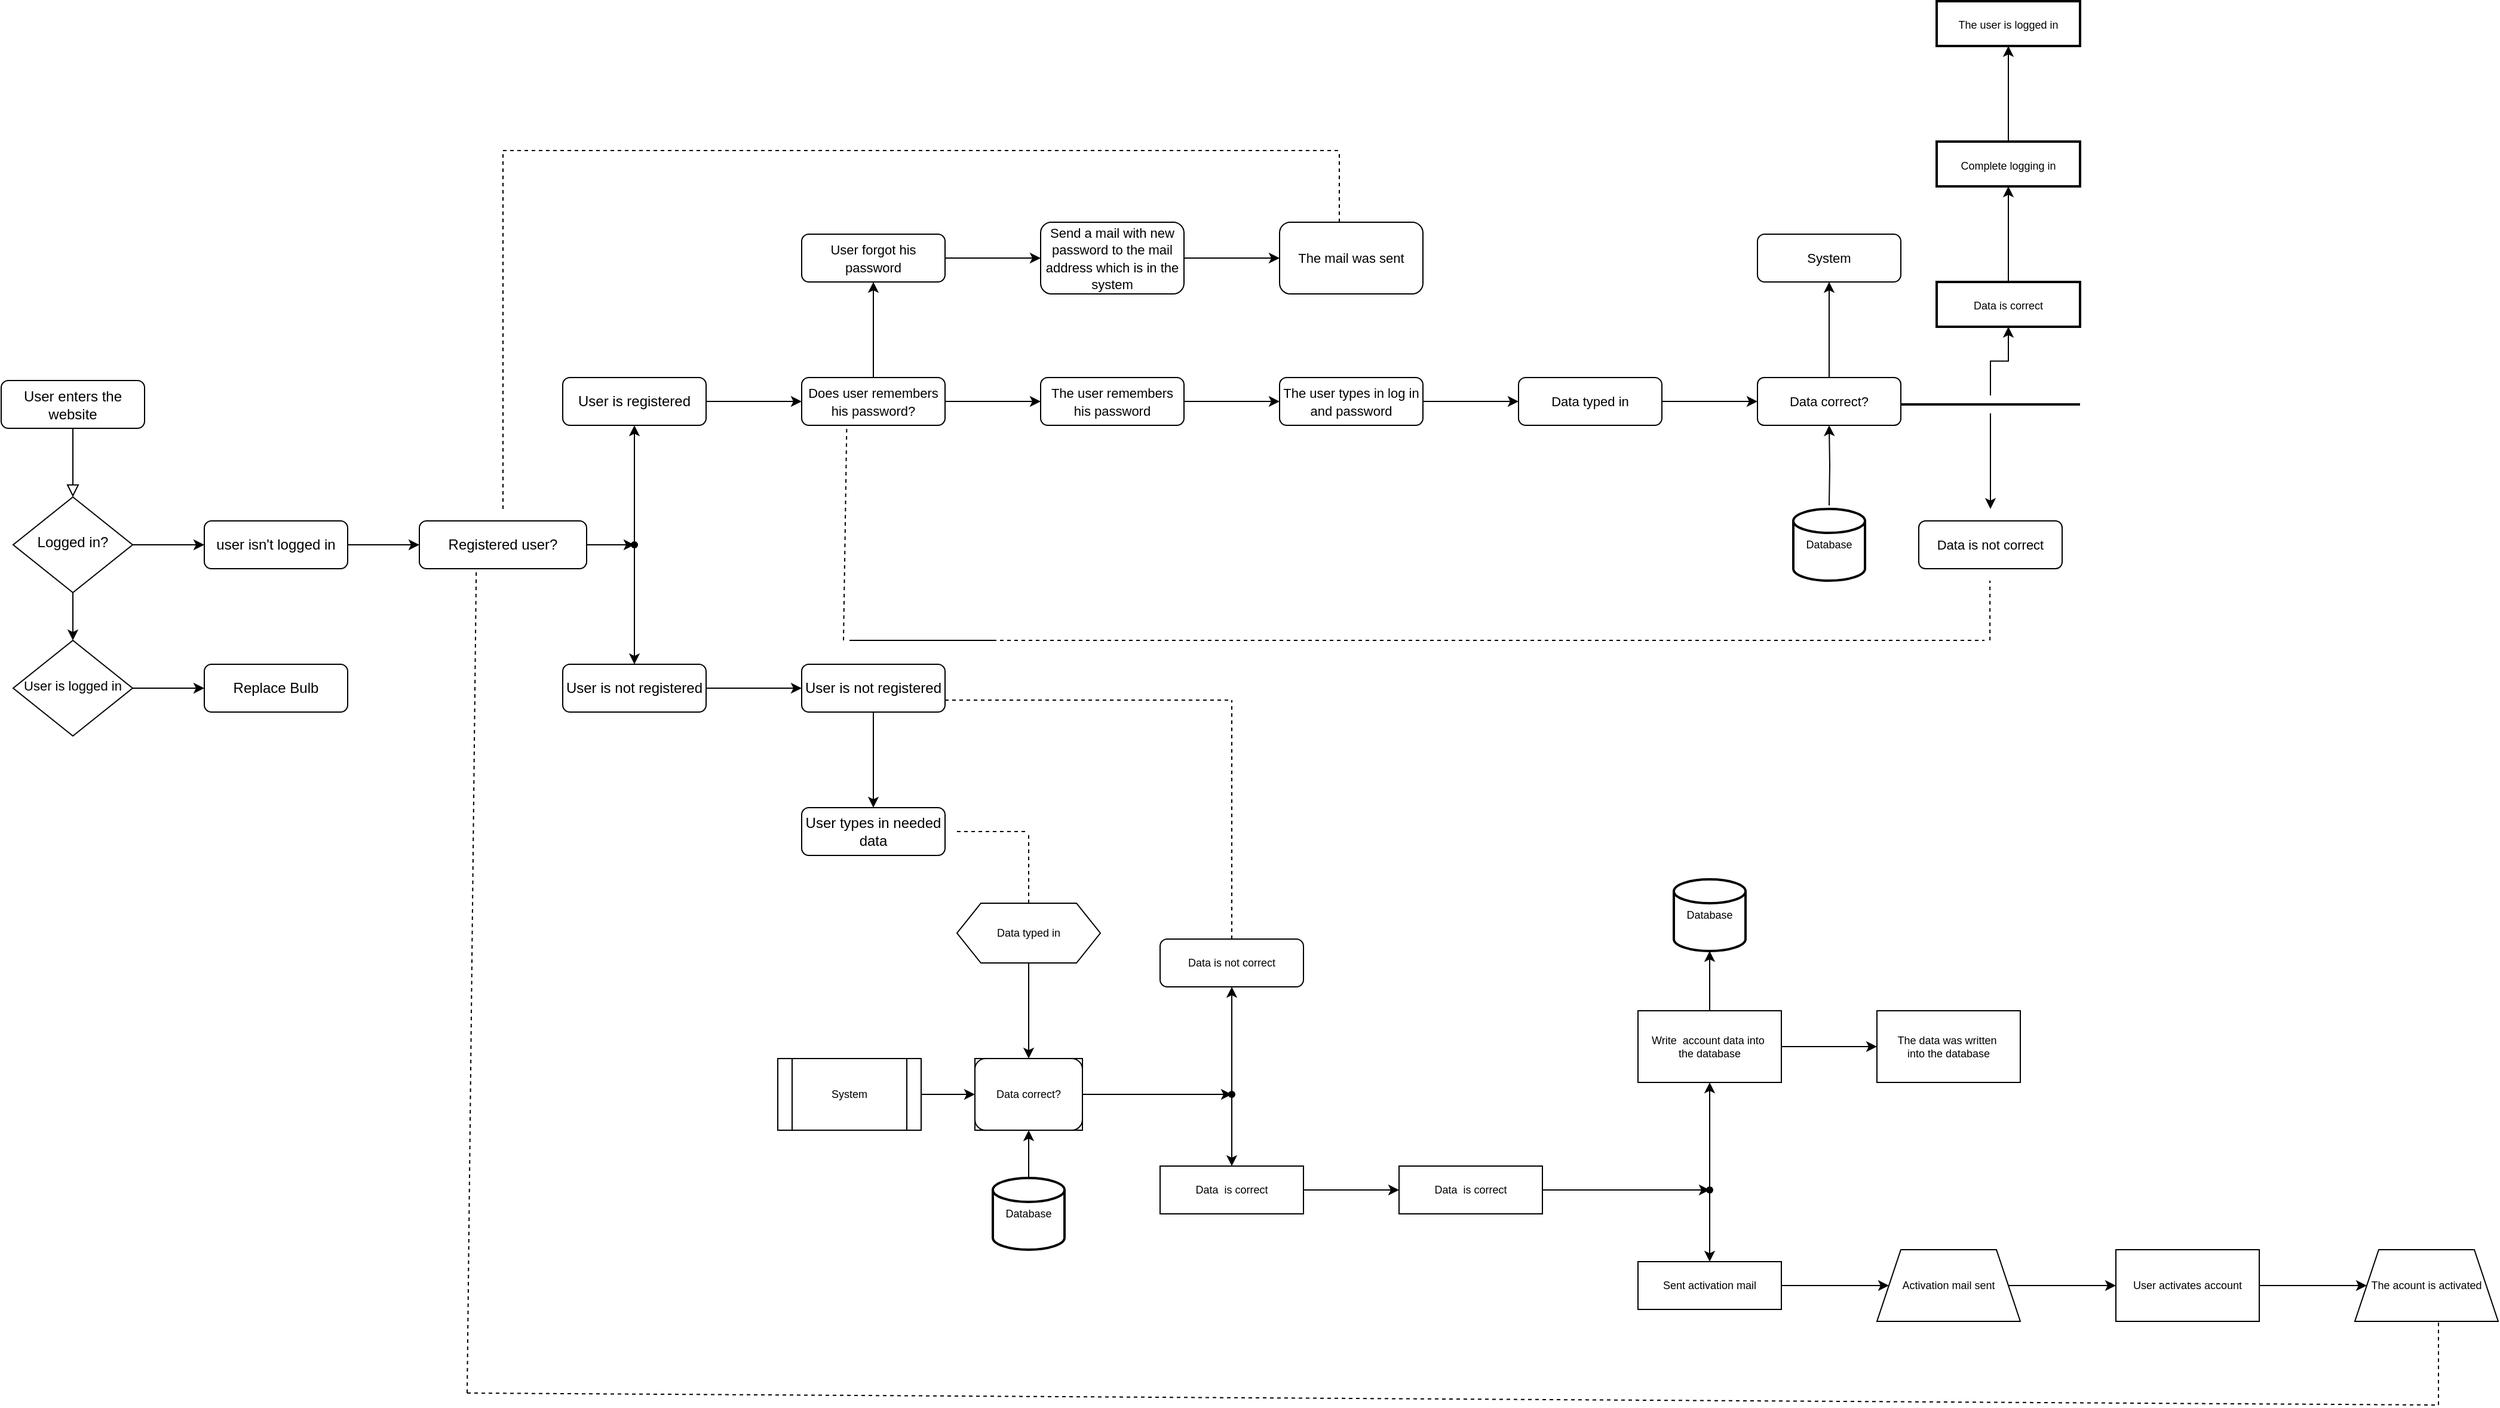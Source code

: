 <mxfile version="17.4.6" type="github">
  <diagram id="C5RBs43oDa-KdzZeNtuy" name="Page-1">
    <mxGraphModel dx="1038" dy="3847" grid="1" gridSize="10" guides="1" tooltips="1" connect="1" arrows="1" fold="1" page="1" pageScale="1" pageWidth="2339" pageHeight="3300" background="none" math="0" shadow="0">
      <root>
        <mxCell id="WIyWlLk6GJQsqaUBKTNV-0" />
        <mxCell id="WIyWlLk6GJQsqaUBKTNV-1" parent="WIyWlLk6GJQsqaUBKTNV-0" />
        <mxCell id="WIyWlLk6GJQsqaUBKTNV-2" value="" style="rounded=0;html=1;jettySize=auto;orthogonalLoop=1;fontSize=11;endArrow=block;endFill=0;endSize=8;strokeWidth=1;shadow=0;labelBackgroundColor=none;edgeStyle=orthogonalEdgeStyle;" parent="WIyWlLk6GJQsqaUBKTNV-1" source="WIyWlLk6GJQsqaUBKTNV-3" target="WIyWlLk6GJQsqaUBKTNV-6" edge="1">
          <mxGeometry relative="1" as="geometry" />
        </mxCell>
        <mxCell id="WIyWlLk6GJQsqaUBKTNV-3" value="User enters the website" style="rounded=1;whiteSpace=wrap;html=1;fontSize=12;glass=0;strokeWidth=1;shadow=0;" parent="WIyWlLk6GJQsqaUBKTNV-1" vertex="1">
          <mxGeometry x="50" y="72.5" width="120" height="40" as="geometry" />
        </mxCell>
        <mxCell id="vPx18XES60b5-4TH0gW--132" value="" style="edgeStyle=orthogonalEdgeStyle;rounded=0;orthogonalLoop=1;jettySize=auto;html=1;fontSize=9;" edge="1" parent="WIyWlLk6GJQsqaUBKTNV-1" source="WIyWlLk6GJQsqaUBKTNV-6" target="WIyWlLk6GJQsqaUBKTNV-7">
          <mxGeometry relative="1" as="geometry" />
        </mxCell>
        <mxCell id="vPx18XES60b5-4TH0gW--133" value="" style="edgeStyle=orthogonalEdgeStyle;rounded=0;orthogonalLoop=1;jettySize=auto;html=1;fontSize=9;" edge="1" parent="WIyWlLk6GJQsqaUBKTNV-1" source="WIyWlLk6GJQsqaUBKTNV-6" target="WIyWlLk6GJQsqaUBKTNV-10">
          <mxGeometry relative="1" as="geometry" />
        </mxCell>
        <mxCell id="WIyWlLk6GJQsqaUBKTNV-6" value="Logged in?" style="rhombus;whiteSpace=wrap;html=1;shadow=0;fontFamily=Helvetica;fontSize=12;align=center;strokeWidth=1;spacing=6;spacingTop=-4;" parent="WIyWlLk6GJQsqaUBKTNV-1" vertex="1">
          <mxGeometry x="60" y="170" width="100" height="80" as="geometry" />
        </mxCell>
        <mxCell id="vPx18XES60b5-4TH0gW--8" value="" style="edgeStyle=orthogonalEdgeStyle;rounded=0;orthogonalLoop=1;jettySize=auto;html=1;fontSize=11;" edge="1" parent="WIyWlLk6GJQsqaUBKTNV-1" source="WIyWlLk6GJQsqaUBKTNV-7" target="vPx18XES60b5-4TH0gW--7">
          <mxGeometry relative="1" as="geometry" />
        </mxCell>
        <mxCell id="WIyWlLk6GJQsqaUBKTNV-7" value="user isn&#39;t logged in" style="rounded=1;whiteSpace=wrap;html=1;fontSize=12;glass=0;strokeWidth=1;shadow=0;" parent="WIyWlLk6GJQsqaUBKTNV-1" vertex="1">
          <mxGeometry x="220" y="190" width="120" height="40" as="geometry" />
        </mxCell>
        <mxCell id="vPx18XES60b5-4TH0gW--134" value="" style="edgeStyle=orthogonalEdgeStyle;rounded=0;orthogonalLoop=1;jettySize=auto;html=1;fontSize=9;" edge="1" parent="WIyWlLk6GJQsqaUBKTNV-1" source="WIyWlLk6GJQsqaUBKTNV-10" target="WIyWlLk6GJQsqaUBKTNV-12">
          <mxGeometry relative="1" as="geometry" />
        </mxCell>
        <mxCell id="WIyWlLk6GJQsqaUBKTNV-10" value="&lt;font style=&quot;font-size: 11px&quot;&gt;User is logged in&lt;/font&gt;" style="rhombus;whiteSpace=wrap;html=1;shadow=0;fontFamily=Helvetica;fontSize=12;align=center;strokeWidth=1;spacing=6;spacingTop=-4;" parent="WIyWlLk6GJQsqaUBKTNV-1" vertex="1">
          <mxGeometry x="60" y="290" width="100" height="80" as="geometry" />
        </mxCell>
        <mxCell id="WIyWlLk6GJQsqaUBKTNV-12" value="Replace Bulb" style="rounded=1;whiteSpace=wrap;html=1;fontSize=12;glass=0;strokeWidth=1;shadow=0;" parent="WIyWlLk6GJQsqaUBKTNV-1" vertex="1">
          <mxGeometry x="220" y="310" width="120" height="40" as="geometry" />
        </mxCell>
        <mxCell id="vPx18XES60b5-4TH0gW--136" value="" style="edgeStyle=orthogonalEdgeStyle;rounded=0;orthogonalLoop=1;jettySize=auto;html=1;fontSize=9;" edge="1" parent="WIyWlLk6GJQsqaUBKTNV-1" source="vPx18XES60b5-4TH0gW--7" target="vPx18XES60b5-4TH0gW--135">
          <mxGeometry relative="1" as="geometry" />
        </mxCell>
        <mxCell id="vPx18XES60b5-4TH0gW--7" value="Registered user?" style="rounded=1;whiteSpace=wrap;html=1;fontSize=12;glass=0;strokeWidth=1;shadow=0;" vertex="1" parent="WIyWlLk6GJQsqaUBKTNV-1">
          <mxGeometry x="400" y="190" width="140" height="40" as="geometry" />
        </mxCell>
        <mxCell id="vPx18XES60b5-4TH0gW--12" value="" style="edgeStyle=orthogonalEdgeStyle;rounded=0;orthogonalLoop=1;jettySize=auto;html=1;fontSize=11;" edge="1" parent="WIyWlLk6GJQsqaUBKTNV-1" source="vPx18XES60b5-4TH0gW--9" target="vPx18XES60b5-4TH0gW--11">
          <mxGeometry relative="1" as="geometry">
            <Array as="points">
              <mxPoint x="710" y="90" />
              <mxPoint x="710" y="90" />
            </Array>
          </mxGeometry>
        </mxCell>
        <mxCell id="vPx18XES60b5-4TH0gW--9" value="User is registered" style="rounded=1;whiteSpace=wrap;html=1;fontSize=12;glass=0;strokeWidth=1;shadow=0;" vertex="1" parent="WIyWlLk6GJQsqaUBKTNV-1">
          <mxGeometry x="520" y="70" width="120" height="40" as="geometry" />
        </mxCell>
        <mxCell id="vPx18XES60b5-4TH0gW--14" value="" style="edgeStyle=orthogonalEdgeStyle;rounded=0;orthogonalLoop=1;jettySize=auto;html=1;fontSize=11;" edge="1" parent="WIyWlLk6GJQsqaUBKTNV-1" source="vPx18XES60b5-4TH0gW--11" target="vPx18XES60b5-4TH0gW--13">
          <mxGeometry relative="1" as="geometry" />
        </mxCell>
        <mxCell id="vPx18XES60b5-4TH0gW--22" value="" style="edgeStyle=orthogonalEdgeStyle;rounded=0;orthogonalLoop=1;jettySize=auto;html=1;fontSize=9;" edge="1" parent="WIyWlLk6GJQsqaUBKTNV-1" source="vPx18XES60b5-4TH0gW--11" target="vPx18XES60b5-4TH0gW--21">
          <mxGeometry relative="1" as="geometry" />
        </mxCell>
        <mxCell id="vPx18XES60b5-4TH0gW--11" value="&lt;font style=&quot;font-size: 11px&quot;&gt;Does user remembers his password?&lt;/font&gt;" style="rounded=1;whiteSpace=wrap;html=1;fontSize=12;glass=0;strokeWidth=1;shadow=0;" vertex="1" parent="WIyWlLk6GJQsqaUBKTNV-1">
          <mxGeometry x="720" y="70" width="120" height="40" as="geometry" />
        </mxCell>
        <mxCell id="vPx18XES60b5-4TH0gW--16" value="" style="edgeStyle=orthogonalEdgeStyle;rounded=0;orthogonalLoop=1;jettySize=auto;html=1;fontSize=11;" edge="1" parent="WIyWlLk6GJQsqaUBKTNV-1" source="vPx18XES60b5-4TH0gW--13" target="vPx18XES60b5-4TH0gW--15">
          <mxGeometry relative="1" as="geometry" />
        </mxCell>
        <mxCell id="vPx18XES60b5-4TH0gW--13" value="&lt;font style=&quot;font-size: 11px&quot;&gt;User forgot his password&lt;/font&gt;" style="rounded=1;whiteSpace=wrap;html=1;fontSize=12;glass=0;strokeWidth=1;shadow=0;" vertex="1" parent="WIyWlLk6GJQsqaUBKTNV-1">
          <mxGeometry x="720" y="-50" width="120" height="40" as="geometry" />
        </mxCell>
        <mxCell id="vPx18XES60b5-4TH0gW--18" value="" style="edgeStyle=orthogonalEdgeStyle;rounded=0;orthogonalLoop=1;jettySize=auto;html=1;fontSize=9;" edge="1" parent="WIyWlLk6GJQsqaUBKTNV-1" source="vPx18XES60b5-4TH0gW--15" target="vPx18XES60b5-4TH0gW--17">
          <mxGeometry relative="1" as="geometry" />
        </mxCell>
        <mxCell id="vPx18XES60b5-4TH0gW--15" value="&lt;span style=&quot;font-size: 11px&quot;&gt;Send a mail with new password&amp;nbsp;&lt;/span&gt;&lt;span style=&quot;font-size: 11px&quot;&gt;to the mail address&amp;nbsp;which is in the system&lt;/span&gt;" style="rounded=1;whiteSpace=wrap;html=1;fontSize=12;glass=0;strokeWidth=1;shadow=0;" vertex="1" parent="WIyWlLk6GJQsqaUBKTNV-1">
          <mxGeometry x="920" y="-60" width="120" height="60" as="geometry" />
        </mxCell>
        <mxCell id="vPx18XES60b5-4TH0gW--17" value="&lt;span style=&quot;font-size: 11px&quot;&gt;The mail was sent&lt;/span&gt;" style="rounded=1;whiteSpace=wrap;html=1;fontSize=12;glass=0;strokeWidth=1;shadow=0;" vertex="1" parent="WIyWlLk6GJQsqaUBKTNV-1">
          <mxGeometry x="1120" y="-60" width="120" height="60" as="geometry" />
        </mxCell>
        <mxCell id="vPx18XES60b5-4TH0gW--24" value="" style="edgeStyle=orthogonalEdgeStyle;rounded=0;orthogonalLoop=1;jettySize=auto;html=1;fontSize=9;" edge="1" parent="WIyWlLk6GJQsqaUBKTNV-1" source="vPx18XES60b5-4TH0gW--21" target="vPx18XES60b5-4TH0gW--23">
          <mxGeometry relative="1" as="geometry" />
        </mxCell>
        <mxCell id="vPx18XES60b5-4TH0gW--21" value="&lt;font style=&quot;font-size: 11px&quot;&gt;The user remembers his password&lt;/font&gt;" style="rounded=1;whiteSpace=wrap;html=1;fontSize=12;glass=0;strokeWidth=1;shadow=0;" vertex="1" parent="WIyWlLk6GJQsqaUBKTNV-1">
          <mxGeometry x="920" y="70" width="120" height="40" as="geometry" />
        </mxCell>
        <mxCell id="vPx18XES60b5-4TH0gW--26" value="" style="edgeStyle=orthogonalEdgeStyle;rounded=0;orthogonalLoop=1;jettySize=auto;html=1;fontSize=9;" edge="1" parent="WIyWlLk6GJQsqaUBKTNV-1" source="vPx18XES60b5-4TH0gW--23" target="vPx18XES60b5-4TH0gW--25">
          <mxGeometry relative="1" as="geometry" />
        </mxCell>
        <mxCell id="vPx18XES60b5-4TH0gW--23" value="&lt;font style=&quot;font-size: 11px&quot;&gt;The user types in log in and password&lt;/font&gt;" style="rounded=1;whiteSpace=wrap;html=1;fontSize=12;glass=0;strokeWidth=1;shadow=0;" vertex="1" parent="WIyWlLk6GJQsqaUBKTNV-1">
          <mxGeometry x="1120" y="70" width="120" height="40" as="geometry" />
        </mxCell>
        <mxCell id="vPx18XES60b5-4TH0gW--28" value="" style="edgeStyle=orthogonalEdgeStyle;rounded=0;orthogonalLoop=1;jettySize=auto;html=1;fontSize=9;" edge="1" parent="WIyWlLk6GJQsqaUBKTNV-1" source="vPx18XES60b5-4TH0gW--25" target="vPx18XES60b5-4TH0gW--27">
          <mxGeometry relative="1" as="geometry" />
        </mxCell>
        <mxCell id="vPx18XES60b5-4TH0gW--25" value="&lt;font style=&quot;font-size: 11px&quot;&gt;Data typed in&lt;/font&gt;" style="rounded=1;whiteSpace=wrap;html=1;fontSize=12;glass=0;strokeWidth=1;shadow=0;" vertex="1" parent="WIyWlLk6GJQsqaUBKTNV-1">
          <mxGeometry x="1320" y="70" width="120" height="40" as="geometry" />
        </mxCell>
        <mxCell id="vPx18XES60b5-4TH0gW--39" value="" style="edgeStyle=orthogonalEdgeStyle;rounded=0;orthogonalLoop=1;jettySize=auto;html=1;fontSize=9;" edge="1" parent="WIyWlLk6GJQsqaUBKTNV-1" source="vPx18XES60b5-4TH0gW--27" target="vPx18XES60b5-4TH0gW--38">
          <mxGeometry relative="1" as="geometry" />
        </mxCell>
        <mxCell id="vPx18XES60b5-4TH0gW--27" value="&lt;span style=&quot;font-size: 11px&quot;&gt;Data correct?&lt;/span&gt;" style="rounded=1;whiteSpace=wrap;html=1;fontSize=12;glass=0;strokeWidth=1;shadow=0;arcSize=14;" vertex="1" parent="WIyWlLk6GJQsqaUBKTNV-1">
          <mxGeometry x="1520" y="70" width="120" height="40" as="geometry" />
        </mxCell>
        <mxCell id="vPx18XES60b5-4TH0gW--37" value="" style="edgeStyle=orthogonalEdgeStyle;rounded=0;orthogonalLoop=1;jettySize=auto;html=1;fontSize=9;" edge="1" parent="WIyWlLk6GJQsqaUBKTNV-1" target="vPx18XES60b5-4TH0gW--27">
          <mxGeometry relative="1" as="geometry">
            <mxPoint x="1580.0" y="177.0" as="sourcePoint" />
          </mxGeometry>
        </mxCell>
        <mxCell id="vPx18XES60b5-4TH0gW--38" value="&lt;span style=&quot;font-size: 11px&quot;&gt;System&lt;/span&gt;" style="rounded=1;whiteSpace=wrap;html=1;fontSize=12;glass=0;strokeWidth=1;shadow=0;" vertex="1" parent="WIyWlLk6GJQsqaUBKTNV-1">
          <mxGeometry x="1520" y="-50" width="120" height="40" as="geometry" />
        </mxCell>
        <mxCell id="vPx18XES60b5-4TH0gW--55" value="" style="edgeStyle=orthogonalEdgeStyle;rounded=0;orthogonalLoop=1;jettySize=auto;html=1;fontSize=9;" edge="1" parent="WIyWlLk6GJQsqaUBKTNV-1" source="vPx18XES60b5-4TH0gW--48">
          <mxGeometry relative="1" as="geometry">
            <mxPoint x="1715" y="180" as="targetPoint" />
          </mxGeometry>
        </mxCell>
        <mxCell id="vPx18XES60b5-4TH0gW--64" value="" style="edgeStyle=orthogonalEdgeStyle;rounded=0;orthogonalLoop=1;jettySize=auto;html=1;fontSize=9;" edge="1" parent="WIyWlLk6GJQsqaUBKTNV-1" source="vPx18XES60b5-4TH0gW--48" target="vPx18XES60b5-4TH0gW--63">
          <mxGeometry relative="1" as="geometry" />
        </mxCell>
        <mxCell id="vPx18XES60b5-4TH0gW--48" value="" style="line;strokeWidth=2;html=1;labelBackgroundColor=#FFFFFF;fontSize=9;" vertex="1" parent="WIyWlLk6GJQsqaUBKTNV-1">
          <mxGeometry x="1640" y="85" width="150" height="15" as="geometry" />
        </mxCell>
        <mxCell id="vPx18XES60b5-4TH0gW--53" value="Database" style="strokeWidth=2;html=1;shape=mxgraph.flowchart.database;whiteSpace=wrap;labelBackgroundColor=#FFFFFF;fontSize=9;" vertex="1" parent="WIyWlLk6GJQsqaUBKTNV-1">
          <mxGeometry x="1550" y="180" width="60" height="60" as="geometry" />
        </mxCell>
        <mxCell id="vPx18XES60b5-4TH0gW--59" value="&lt;span style=&quot;font-size: 11px&quot;&gt;Data is not correct&lt;/span&gt;" style="rounded=1;whiteSpace=wrap;html=1;fontSize=12;glass=0;strokeWidth=1;shadow=0;arcSize=14;" vertex="1" parent="WIyWlLk6GJQsqaUBKTNV-1">
          <mxGeometry x="1655" y="190" width="120" height="40" as="geometry" />
        </mxCell>
        <mxCell id="vPx18XES60b5-4TH0gW--67" value="" style="edgeStyle=orthogonalEdgeStyle;rounded=0;orthogonalLoop=1;jettySize=auto;html=1;fontSize=9;" edge="1" parent="WIyWlLk6GJQsqaUBKTNV-1" source="vPx18XES60b5-4TH0gW--63" target="vPx18XES60b5-4TH0gW--66">
          <mxGeometry relative="1" as="geometry" />
        </mxCell>
        <mxCell id="vPx18XES60b5-4TH0gW--63" value="Data is correct" style="whiteSpace=wrap;html=1;fontSize=9;verticalAlign=top;strokeWidth=2;labelBackgroundColor=#FFFFFF;spacingTop=8;" vertex="1" parent="WIyWlLk6GJQsqaUBKTNV-1">
          <mxGeometry x="1670" y="-10" width="120" height="37.5" as="geometry" />
        </mxCell>
        <mxCell id="vPx18XES60b5-4TH0gW--69" value="" style="edgeStyle=orthogonalEdgeStyle;rounded=0;orthogonalLoop=1;jettySize=auto;html=1;fontSize=9;" edge="1" parent="WIyWlLk6GJQsqaUBKTNV-1" source="vPx18XES60b5-4TH0gW--66" target="vPx18XES60b5-4TH0gW--68">
          <mxGeometry relative="1" as="geometry" />
        </mxCell>
        <mxCell id="vPx18XES60b5-4TH0gW--66" value="Complete logging in" style="whiteSpace=wrap;html=1;fontSize=9;verticalAlign=top;strokeWidth=2;labelBackgroundColor=#FFFFFF;spacingTop=8;" vertex="1" parent="WIyWlLk6GJQsqaUBKTNV-1">
          <mxGeometry x="1670" y="-127.5" width="120" height="37.5" as="geometry" />
        </mxCell>
        <mxCell id="vPx18XES60b5-4TH0gW--68" value="The user is logged in" style="whiteSpace=wrap;html=1;fontSize=9;verticalAlign=top;strokeWidth=2;labelBackgroundColor=#FFFFFF;spacingTop=8;" vertex="1" parent="WIyWlLk6GJQsqaUBKTNV-1">
          <mxGeometry x="1670" y="-245" width="120" height="37.5" as="geometry" />
        </mxCell>
        <mxCell id="vPx18XES60b5-4TH0gW--73" value="" style="endArrow=none;dashed=1;html=1;rounded=0;fontSize=9;" edge="1" parent="WIyWlLk6GJQsqaUBKTNV-1">
          <mxGeometry width="50" height="50" relative="1" as="geometry">
            <mxPoint x="1714.58" y="290" as="sourcePoint" />
            <mxPoint x="1714.58" y="240" as="targetPoint" />
            <Array as="points">
              <mxPoint x="1714.58" y="270" />
            </Array>
          </mxGeometry>
        </mxCell>
        <mxCell id="vPx18XES60b5-4TH0gW--74" value="" style="endArrow=none;dashed=1;html=1;rounded=0;fontSize=9;" edge="1" parent="WIyWlLk6GJQsqaUBKTNV-1">
          <mxGeometry width="50" height="50" relative="1" as="geometry">
            <mxPoint x="880" y="290" as="sourcePoint" />
            <mxPoint x="1710" y="290" as="targetPoint" />
          </mxGeometry>
        </mxCell>
        <mxCell id="vPx18XES60b5-4TH0gW--75" value="" style="endArrow=none;dashed=1;html=1;rounded=0;fontSize=9;" edge="1" parent="WIyWlLk6GJQsqaUBKTNV-1">
          <mxGeometry width="50" height="50" relative="1" as="geometry">
            <mxPoint x="880" y="290" as="sourcePoint" />
            <mxPoint x="880" y="290" as="targetPoint" />
            <Array as="points">
              <mxPoint x="760" y="290" />
            </Array>
          </mxGeometry>
        </mxCell>
        <mxCell id="vPx18XES60b5-4TH0gW--76" value="" style="endArrow=none;dashed=1;html=1;rounded=0;fontSize=9;entryX=0.314;entryY=1.075;entryDx=0;entryDy=0;entryPerimeter=0;" edge="1" parent="WIyWlLk6GJQsqaUBKTNV-1" target="vPx18XES60b5-4TH0gW--11">
          <mxGeometry width="50" height="50" relative="1" as="geometry">
            <mxPoint x="755" y="290" as="sourcePoint" />
            <mxPoint x="755" y="120" as="targetPoint" />
          </mxGeometry>
        </mxCell>
        <mxCell id="vPx18XES60b5-4TH0gW--80" value="" style="edgeStyle=orthogonalEdgeStyle;rounded=0;orthogonalLoop=1;jettySize=auto;html=1;fontSize=9;" edge="1" parent="WIyWlLk6GJQsqaUBKTNV-1" source="vPx18XES60b5-4TH0gW--77" target="vPx18XES60b5-4TH0gW--79">
          <mxGeometry relative="1" as="geometry" />
        </mxCell>
        <mxCell id="vPx18XES60b5-4TH0gW--77" value="User is not registered" style="rounded=1;whiteSpace=wrap;html=1;fontSize=12;glass=0;strokeWidth=1;shadow=0;" vertex="1" parent="WIyWlLk6GJQsqaUBKTNV-1">
          <mxGeometry x="520" y="310" width="120" height="40" as="geometry" />
        </mxCell>
        <mxCell id="vPx18XES60b5-4TH0gW--82" value="" style="edgeStyle=orthogonalEdgeStyle;rounded=0;orthogonalLoop=1;jettySize=auto;html=1;fontSize=9;" edge="1" parent="WIyWlLk6GJQsqaUBKTNV-1" source="vPx18XES60b5-4TH0gW--79" target="vPx18XES60b5-4TH0gW--81">
          <mxGeometry relative="1" as="geometry" />
        </mxCell>
        <mxCell id="vPx18XES60b5-4TH0gW--79" value="User is not registered" style="rounded=1;whiteSpace=wrap;html=1;fontSize=12;glass=0;strokeWidth=1;shadow=0;" vertex="1" parent="WIyWlLk6GJQsqaUBKTNV-1">
          <mxGeometry x="720" y="310" width="120" height="40" as="geometry" />
        </mxCell>
        <mxCell id="vPx18XES60b5-4TH0gW--81" value="User types in needed data" style="rounded=1;whiteSpace=wrap;html=1;fontSize=12;glass=0;strokeWidth=1;shadow=0;" vertex="1" parent="WIyWlLk6GJQsqaUBKTNV-1">
          <mxGeometry x="720" y="430" width="120" height="40" as="geometry" />
        </mxCell>
        <mxCell id="vPx18XES60b5-4TH0gW--83" value="" style="endArrow=none;dashed=1;html=1;rounded=0;fontSize=9;" edge="1" parent="WIyWlLk6GJQsqaUBKTNV-1">
          <mxGeometry width="50" height="50" relative="1" as="geometry">
            <mxPoint x="850" y="450" as="sourcePoint" />
            <mxPoint x="910" y="450" as="targetPoint" />
            <Array as="points">
              <mxPoint x="880" y="450" />
            </Array>
          </mxGeometry>
        </mxCell>
        <mxCell id="vPx18XES60b5-4TH0gW--84" value="" style="endArrow=none;dashed=1;html=1;rounded=0;fontSize=9;" edge="1" parent="WIyWlLk6GJQsqaUBKTNV-1">
          <mxGeometry width="50" height="50" relative="1" as="geometry">
            <mxPoint x="910" y="510" as="sourcePoint" />
            <mxPoint x="910" y="450" as="targetPoint" />
          </mxGeometry>
        </mxCell>
        <mxCell id="vPx18XES60b5-4TH0gW--87" value="" style="edgeStyle=orthogonalEdgeStyle;rounded=0;orthogonalLoop=1;jettySize=auto;html=1;fontSize=9;" edge="1" parent="WIyWlLk6GJQsqaUBKTNV-1" source="vPx18XES60b5-4TH0gW--85" target="vPx18XES60b5-4TH0gW--86">
          <mxGeometry relative="1" as="geometry" />
        </mxCell>
        <mxCell id="vPx18XES60b5-4TH0gW--85" value="Data typed in" style="shape=hexagon;perimeter=hexagonPerimeter2;whiteSpace=wrap;html=1;fixedSize=1;labelBackgroundColor=#FFFFFF;fontSize=9;" vertex="1" parent="WIyWlLk6GJQsqaUBKTNV-1">
          <mxGeometry x="850" y="510" width="120" height="50" as="geometry" />
        </mxCell>
        <mxCell id="vPx18XES60b5-4TH0gW--86" value="Data correct?" style="shape=process;whiteSpace=wrap;html=1;backgroundOutline=1;fontSize=9;labelBackgroundColor=#FFFFFF;" vertex="1" parent="WIyWlLk6GJQsqaUBKTNV-1">
          <mxGeometry x="865" y="640" width="90" height="60" as="geometry" />
        </mxCell>
        <mxCell id="vPx18XES60b5-4TH0gW--94" value="" style="edgeStyle=orthogonalEdgeStyle;rounded=0;orthogonalLoop=1;jettySize=auto;html=1;fontSize=9;" edge="1" parent="WIyWlLk6GJQsqaUBKTNV-1" source="vPx18XES60b5-4TH0gW--88" target="vPx18XES60b5-4TH0gW--93">
          <mxGeometry relative="1" as="geometry" />
        </mxCell>
        <mxCell id="vPx18XES60b5-4TH0gW--88" value="Data correct?" style="rounded=1;whiteSpace=wrap;html=1;labelBackgroundColor=#FFFFFF;fontSize=9;" vertex="1" parent="WIyWlLk6GJQsqaUBKTNV-1">
          <mxGeometry x="865" y="640" width="90" height="60" as="geometry" />
        </mxCell>
        <mxCell id="vPx18XES60b5-4TH0gW--90" value="" style="edgeStyle=orthogonalEdgeStyle;rounded=0;orthogonalLoop=1;jettySize=auto;html=1;fontSize=9;" edge="1" parent="WIyWlLk6GJQsqaUBKTNV-1" source="vPx18XES60b5-4TH0gW--89" target="vPx18XES60b5-4TH0gW--88">
          <mxGeometry relative="1" as="geometry" />
        </mxCell>
        <mxCell id="vPx18XES60b5-4TH0gW--89" value="System" style="shape=process;whiteSpace=wrap;html=1;backgroundOutline=1;labelBackgroundColor=#FFFFFF;fontSize=9;" vertex="1" parent="WIyWlLk6GJQsqaUBKTNV-1">
          <mxGeometry x="700" y="640" width="120" height="60" as="geometry" />
        </mxCell>
        <mxCell id="vPx18XES60b5-4TH0gW--92" value="" style="edgeStyle=orthogonalEdgeStyle;rounded=0;orthogonalLoop=1;jettySize=auto;html=1;fontSize=9;" edge="1" parent="WIyWlLk6GJQsqaUBKTNV-1" source="vPx18XES60b5-4TH0gW--91" target="vPx18XES60b5-4TH0gW--88">
          <mxGeometry relative="1" as="geometry" />
        </mxCell>
        <mxCell id="vPx18XES60b5-4TH0gW--91" value="Database" style="strokeWidth=2;html=1;shape=mxgraph.flowchart.database;whiteSpace=wrap;labelBackgroundColor=#FFFFFF;fontSize=9;" vertex="1" parent="WIyWlLk6GJQsqaUBKTNV-1">
          <mxGeometry x="880" y="740" width="60" height="60" as="geometry" />
        </mxCell>
        <mxCell id="vPx18XES60b5-4TH0gW--98" value="" style="edgeStyle=orthogonalEdgeStyle;rounded=0;orthogonalLoop=1;jettySize=auto;html=1;fontSize=9;" edge="1" parent="WIyWlLk6GJQsqaUBKTNV-1" source="vPx18XES60b5-4TH0gW--93" target="vPx18XES60b5-4TH0gW--97">
          <mxGeometry relative="1" as="geometry" />
        </mxCell>
        <mxCell id="vPx18XES60b5-4TH0gW--100" value="" style="edgeStyle=orthogonalEdgeStyle;rounded=0;orthogonalLoop=1;jettySize=auto;html=1;fontSize=9;" edge="1" parent="WIyWlLk6GJQsqaUBKTNV-1" source="vPx18XES60b5-4TH0gW--93">
          <mxGeometry relative="1" as="geometry">
            <mxPoint x="1080" y="580" as="targetPoint" />
          </mxGeometry>
        </mxCell>
        <mxCell id="vPx18XES60b5-4TH0gW--93" value="" style="shape=waypoint;sketch=0;size=6;pointerEvents=1;points=[];fillColor=default;resizable=0;rotatable=0;perimeter=centerPerimeter;snapToPoint=1;fontSize=9;rounded=1;labelBackgroundColor=#FFFFFF;" vertex="1" parent="WIyWlLk6GJQsqaUBKTNV-1">
          <mxGeometry x="1060" y="650" width="40" height="40" as="geometry" />
        </mxCell>
        <mxCell id="vPx18XES60b5-4TH0gW--105" value="" style="edgeStyle=orthogonalEdgeStyle;rounded=0;orthogonalLoop=1;jettySize=auto;html=1;fontSize=9;" edge="1" parent="WIyWlLk6GJQsqaUBKTNV-1" source="vPx18XES60b5-4TH0gW--97" target="vPx18XES60b5-4TH0gW--104">
          <mxGeometry relative="1" as="geometry" />
        </mxCell>
        <mxCell id="vPx18XES60b5-4TH0gW--97" value="Data&amp;nbsp; is correct" style="rounded=0;whiteSpace=wrap;html=1;labelBackgroundColor=#FFFFFF;fontSize=9;" vertex="1" parent="WIyWlLk6GJQsqaUBKTNV-1">
          <mxGeometry x="1020" y="730" width="120" height="40" as="geometry" />
        </mxCell>
        <mxCell id="vPx18XES60b5-4TH0gW--101" value="Data is not correct" style="whiteSpace=wrap;html=1;fontSize=9;sketch=0;rounded=1;labelBackgroundColor=#FFFFFF;" vertex="1" parent="WIyWlLk6GJQsqaUBKTNV-1">
          <mxGeometry x="1020" y="540" width="120" height="40" as="geometry" />
        </mxCell>
        <mxCell id="vPx18XES60b5-4TH0gW--102" value="" style="endArrow=none;dashed=1;html=1;rounded=0;fontSize=9;" edge="1" parent="WIyWlLk6GJQsqaUBKTNV-1">
          <mxGeometry width="50" height="50" relative="1" as="geometry">
            <mxPoint x="1080" y="540" as="sourcePoint" />
            <mxPoint x="1080" y="340" as="targetPoint" />
          </mxGeometry>
        </mxCell>
        <mxCell id="vPx18XES60b5-4TH0gW--103" value="" style="endArrow=none;dashed=1;html=1;rounded=0;fontSize=9;exitX=1;exitY=0.75;exitDx=0;exitDy=0;" edge="1" parent="WIyWlLk6GJQsqaUBKTNV-1" source="vPx18XES60b5-4TH0gW--79">
          <mxGeometry width="50" height="50" relative="1" as="geometry">
            <mxPoint x="850" y="340" as="sourcePoint" />
            <mxPoint x="1080" y="340" as="targetPoint" />
          </mxGeometry>
        </mxCell>
        <mxCell id="vPx18XES60b5-4TH0gW--107" value="" style="edgeStyle=orthogonalEdgeStyle;rounded=0;orthogonalLoop=1;jettySize=auto;html=1;fontSize=9;" edge="1" parent="WIyWlLk6GJQsqaUBKTNV-1" source="vPx18XES60b5-4TH0gW--104" target="vPx18XES60b5-4TH0gW--106">
          <mxGeometry relative="1" as="geometry" />
        </mxCell>
        <mxCell id="vPx18XES60b5-4TH0gW--104" value="Data&amp;nbsp; is correct" style="rounded=0;whiteSpace=wrap;html=1;labelBackgroundColor=#FFFFFF;fontSize=9;" vertex="1" parent="WIyWlLk6GJQsqaUBKTNV-1">
          <mxGeometry x="1220" y="730" width="120" height="40" as="geometry" />
        </mxCell>
        <mxCell id="vPx18XES60b5-4TH0gW--111" value="" style="edgeStyle=orthogonalEdgeStyle;rounded=0;orthogonalLoop=1;jettySize=auto;html=1;fontSize=9;" edge="1" parent="WIyWlLk6GJQsqaUBKTNV-1" source="vPx18XES60b5-4TH0gW--106" target="vPx18XES60b5-4TH0gW--110">
          <mxGeometry relative="1" as="geometry" />
        </mxCell>
        <mxCell id="vPx18XES60b5-4TH0gW--123" value="" style="edgeStyle=orthogonalEdgeStyle;rounded=0;orthogonalLoop=1;jettySize=auto;html=1;fontSize=9;" edge="1" parent="WIyWlLk6GJQsqaUBKTNV-1" source="vPx18XES60b5-4TH0gW--106" target="vPx18XES60b5-4TH0gW--122">
          <mxGeometry relative="1" as="geometry" />
        </mxCell>
        <mxCell id="vPx18XES60b5-4TH0gW--106" value="" style="shape=waypoint;sketch=0;size=6;pointerEvents=1;points=[];fillColor=default;resizable=0;rotatable=0;perimeter=centerPerimeter;snapToPoint=1;fontSize=9;rounded=0;labelBackgroundColor=#FFFFFF;" vertex="1" parent="WIyWlLk6GJQsqaUBKTNV-1">
          <mxGeometry x="1460" y="730" width="40" height="40" as="geometry" />
        </mxCell>
        <mxCell id="vPx18XES60b5-4TH0gW--113" value="" style="edgeStyle=orthogonalEdgeStyle;rounded=0;orthogonalLoop=1;jettySize=auto;html=1;fontSize=9;" edge="1" parent="WIyWlLk6GJQsqaUBKTNV-1" source="vPx18XES60b5-4TH0gW--110" target="vPx18XES60b5-4TH0gW--112">
          <mxGeometry relative="1" as="geometry" />
        </mxCell>
        <mxCell id="vPx18XES60b5-4TH0gW--110" value="Sent activation mail" style="rounded=0;whiteSpace=wrap;html=1;labelBackgroundColor=#FFFFFF;fontSize=9;" vertex="1" parent="WIyWlLk6GJQsqaUBKTNV-1">
          <mxGeometry x="1420" y="810" width="120" height="40" as="geometry" />
        </mxCell>
        <mxCell id="vPx18XES60b5-4TH0gW--117" value="" style="edgeStyle=orthogonalEdgeStyle;rounded=0;orthogonalLoop=1;jettySize=auto;html=1;fontSize=9;" edge="1" parent="WIyWlLk6GJQsqaUBKTNV-1" source="vPx18XES60b5-4TH0gW--112" target="vPx18XES60b5-4TH0gW--116">
          <mxGeometry relative="1" as="geometry" />
        </mxCell>
        <mxCell id="vPx18XES60b5-4TH0gW--112" value="Activation mail sent" style="shape=trapezoid;perimeter=trapezoidPerimeter;whiteSpace=wrap;html=1;fixedSize=1;fontSize=9;rounded=0;labelBackgroundColor=#FFFFFF;" vertex="1" parent="WIyWlLk6GJQsqaUBKTNV-1">
          <mxGeometry x="1620" y="800" width="120" height="60" as="geometry" />
        </mxCell>
        <mxCell id="vPx18XES60b5-4TH0gW--119" value="" style="edgeStyle=orthogonalEdgeStyle;rounded=0;orthogonalLoop=1;jettySize=auto;html=1;fontSize=9;" edge="1" parent="WIyWlLk6GJQsqaUBKTNV-1" source="vPx18XES60b5-4TH0gW--116" target="vPx18XES60b5-4TH0gW--118">
          <mxGeometry relative="1" as="geometry" />
        </mxCell>
        <mxCell id="vPx18XES60b5-4TH0gW--116" value="User activates account" style="rounded=0;whiteSpace=wrap;html=1;fontSize=9;labelBackgroundColor=#FFFFFF;" vertex="1" parent="WIyWlLk6GJQsqaUBKTNV-1">
          <mxGeometry x="1820" y="800" width="120" height="60" as="geometry" />
        </mxCell>
        <mxCell id="vPx18XES60b5-4TH0gW--118" value="The acount is activated" style="shape=trapezoid;perimeter=trapezoidPerimeter;whiteSpace=wrap;html=1;fixedSize=1;fontSize=9;rounded=0;labelBackgroundColor=#FFFFFF;" vertex="1" parent="WIyWlLk6GJQsqaUBKTNV-1">
          <mxGeometry x="2020" y="800" width="120" height="60" as="geometry" />
        </mxCell>
        <mxCell id="vPx18XES60b5-4TH0gW--125" value="" style="edgeStyle=orthogonalEdgeStyle;rounded=0;orthogonalLoop=1;jettySize=auto;html=1;fontSize=9;" edge="1" parent="WIyWlLk6GJQsqaUBKTNV-1" source="vPx18XES60b5-4TH0gW--122" target="vPx18XES60b5-4TH0gW--124">
          <mxGeometry relative="1" as="geometry" />
        </mxCell>
        <mxCell id="vPx18XES60b5-4TH0gW--127" value="" style="edgeStyle=orthogonalEdgeStyle;rounded=0;orthogonalLoop=1;jettySize=auto;html=1;fontSize=9;" edge="1" parent="WIyWlLk6GJQsqaUBKTNV-1" source="vPx18XES60b5-4TH0gW--122" target="vPx18XES60b5-4TH0gW--126">
          <mxGeometry relative="1" as="geometry" />
        </mxCell>
        <mxCell id="vPx18XES60b5-4TH0gW--122" value="Write&amp;nbsp; account data into&amp;nbsp;&lt;br&gt;the database" style="whiteSpace=wrap;html=1;fontSize=9;sketch=0;rounded=0;labelBackgroundColor=#FFFFFF;" vertex="1" parent="WIyWlLk6GJQsqaUBKTNV-1">
          <mxGeometry x="1420" y="600" width="120" height="60" as="geometry" />
        </mxCell>
        <mxCell id="vPx18XES60b5-4TH0gW--124" value="Database" style="strokeWidth=2;html=1;shape=mxgraph.flowchart.database;whiteSpace=wrap;labelBackgroundColor=#FFFFFF;fontSize=9;" vertex="1" parent="WIyWlLk6GJQsqaUBKTNV-1">
          <mxGeometry x="1450" y="490" width="60" height="60" as="geometry" />
        </mxCell>
        <mxCell id="vPx18XES60b5-4TH0gW--126" value="The data was written&amp;nbsp;&lt;br&gt;into the database" style="whiteSpace=wrap;html=1;fontSize=9;sketch=0;rounded=0;labelBackgroundColor=#FFFFFF;" vertex="1" parent="WIyWlLk6GJQsqaUBKTNV-1">
          <mxGeometry x="1620" y="600" width="120" height="60" as="geometry" />
        </mxCell>
        <mxCell id="vPx18XES60b5-4TH0gW--128" value="" style="endArrow=none;dashed=1;html=1;rounded=0;fontSize=9;" edge="1" parent="WIyWlLk6GJQsqaUBKTNV-1">
          <mxGeometry width="50" height="50" relative="1" as="geometry">
            <mxPoint x="1170" y="-60" as="sourcePoint" />
            <mxPoint x="1170" y="-120" as="targetPoint" />
          </mxGeometry>
        </mxCell>
        <mxCell id="vPx18XES60b5-4TH0gW--129" value="" style="endArrow=none;dashed=1;html=1;rounded=0;fontSize=9;" edge="1" parent="WIyWlLk6GJQsqaUBKTNV-1">
          <mxGeometry width="50" height="50" relative="1" as="geometry">
            <mxPoint x="470" y="-120" as="sourcePoint" />
            <mxPoint x="1170" y="-120" as="targetPoint" />
          </mxGeometry>
        </mxCell>
        <mxCell id="vPx18XES60b5-4TH0gW--137" value="" style="edgeStyle=orthogonalEdgeStyle;rounded=0;orthogonalLoop=1;jettySize=auto;html=1;fontSize=9;" edge="1" parent="WIyWlLk6GJQsqaUBKTNV-1" source="vPx18XES60b5-4TH0gW--135" target="vPx18XES60b5-4TH0gW--9">
          <mxGeometry relative="1" as="geometry" />
        </mxCell>
        <mxCell id="vPx18XES60b5-4TH0gW--138" value="" style="edgeStyle=orthogonalEdgeStyle;rounded=0;orthogonalLoop=1;jettySize=auto;html=1;fontSize=9;" edge="1" parent="WIyWlLk6GJQsqaUBKTNV-1" source="vPx18XES60b5-4TH0gW--135" target="vPx18XES60b5-4TH0gW--77">
          <mxGeometry relative="1" as="geometry" />
        </mxCell>
        <mxCell id="vPx18XES60b5-4TH0gW--135" value="" style="shape=waypoint;sketch=0;size=6;pointerEvents=1;points=[];fillColor=default;resizable=0;rotatable=0;perimeter=centerPerimeter;snapToPoint=1;rounded=1;glass=0;strokeWidth=1;shadow=0;" vertex="1" parent="WIyWlLk6GJQsqaUBKTNV-1">
          <mxGeometry x="560" y="190" width="40" height="40" as="geometry" />
        </mxCell>
        <mxCell id="vPx18XES60b5-4TH0gW--139" value="" style="endArrow=none;dashed=1;html=1;rounded=0;fontSize=9;" edge="1" parent="WIyWlLk6GJQsqaUBKTNV-1">
          <mxGeometry width="50" height="50" relative="1" as="geometry">
            <mxPoint x="470" y="180" as="sourcePoint" />
            <mxPoint x="470" y="-120" as="targetPoint" />
          </mxGeometry>
        </mxCell>
        <mxCell id="vPx18XES60b5-4TH0gW--142" value="" style="endArrow=none;dashed=1;html=1;rounded=0;fontSize=9;" edge="1" parent="WIyWlLk6GJQsqaUBKTNV-1">
          <mxGeometry width="50" height="50" relative="1" as="geometry">
            <mxPoint x="2090" y="930" as="sourcePoint" />
            <mxPoint x="2090" y="860" as="targetPoint" />
          </mxGeometry>
        </mxCell>
        <mxCell id="vPx18XES60b5-4TH0gW--143" value="" style="endArrow=none;dashed=1;html=1;rounded=0;fontSize=9;" edge="1" parent="WIyWlLk6GJQsqaUBKTNV-1">
          <mxGeometry width="50" height="50" relative="1" as="geometry">
            <mxPoint x="440" y="920" as="sourcePoint" />
            <mxPoint x="2090" y="930" as="targetPoint" />
          </mxGeometry>
        </mxCell>
        <mxCell id="vPx18XES60b5-4TH0gW--144" value="" style="endArrow=none;dashed=1;html=1;rounded=0;fontSize=9;entryX=0.34;entryY=1.065;entryDx=0;entryDy=0;entryPerimeter=0;" edge="1" parent="WIyWlLk6GJQsqaUBKTNV-1" target="vPx18XES60b5-4TH0gW--7">
          <mxGeometry width="50" height="50" relative="1" as="geometry">
            <mxPoint x="440" y="920" as="sourcePoint" />
            <mxPoint x="440" y="340" as="targetPoint" />
          </mxGeometry>
        </mxCell>
      </root>
    </mxGraphModel>
  </diagram>
</mxfile>
